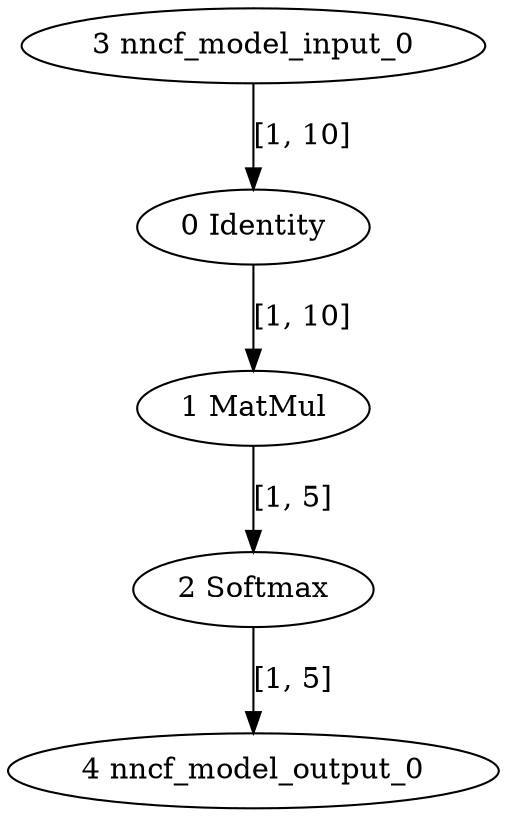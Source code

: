 strict digraph  {
"0 Identity" [id=0, type=Identity];
"1 MatMul" [id=1, type=MatMul];
"2 Softmax" [id=2, type=Softmax];
"3 nncf_model_input_0" [id=3, type=nncf_model_input];
"4 nncf_model_output_0" [id=4, type=nncf_model_output];
"0 Identity" -> "1 MatMul"  [label="[1, 10]", style=solid];
"1 MatMul" -> "2 Softmax"  [label="[1, 5]", style=solid];
"2 Softmax" -> "4 nncf_model_output_0"  [label="[1, 5]", style=solid];
"3 nncf_model_input_0" -> "0 Identity"  [label="[1, 10]", style=solid];
}
